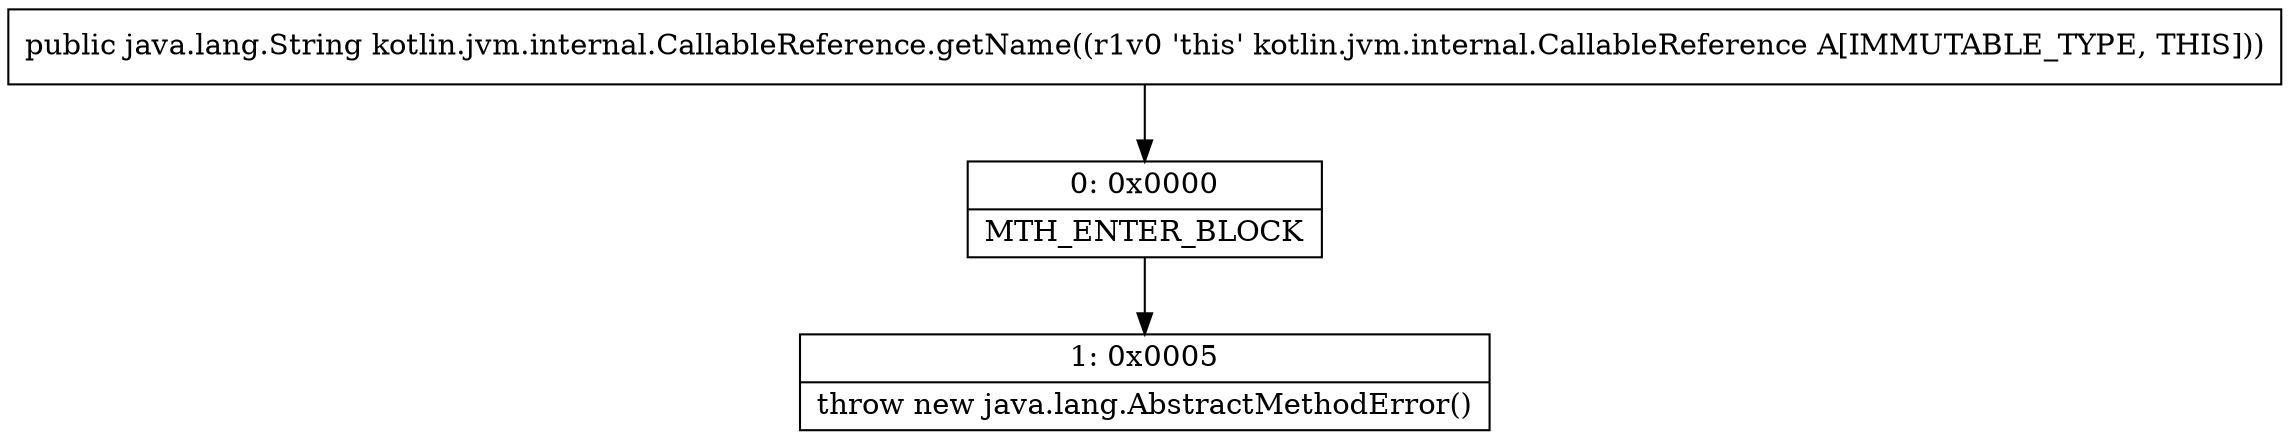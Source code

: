 digraph "CFG forkotlin.jvm.internal.CallableReference.getName()Ljava\/lang\/String;" {
Node_0 [shape=record,label="{0\:\ 0x0000|MTH_ENTER_BLOCK\l}"];
Node_1 [shape=record,label="{1\:\ 0x0005|throw new java.lang.AbstractMethodError()\l}"];
MethodNode[shape=record,label="{public java.lang.String kotlin.jvm.internal.CallableReference.getName((r1v0 'this' kotlin.jvm.internal.CallableReference A[IMMUTABLE_TYPE, THIS])) }"];
MethodNode -> Node_0;
Node_0 -> Node_1;
}

